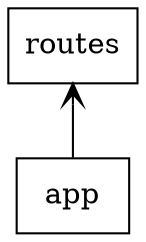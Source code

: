 digraph "packages" {
rankdir=BT
charset="utf-8"
"app" [color="black", label=<app>, shape="box", style="solid"];
"routes" [color="black", label=<routes>, shape="box", style="solid"];
"app" -> "routes" [arrowhead="open", arrowtail="none"];
}
